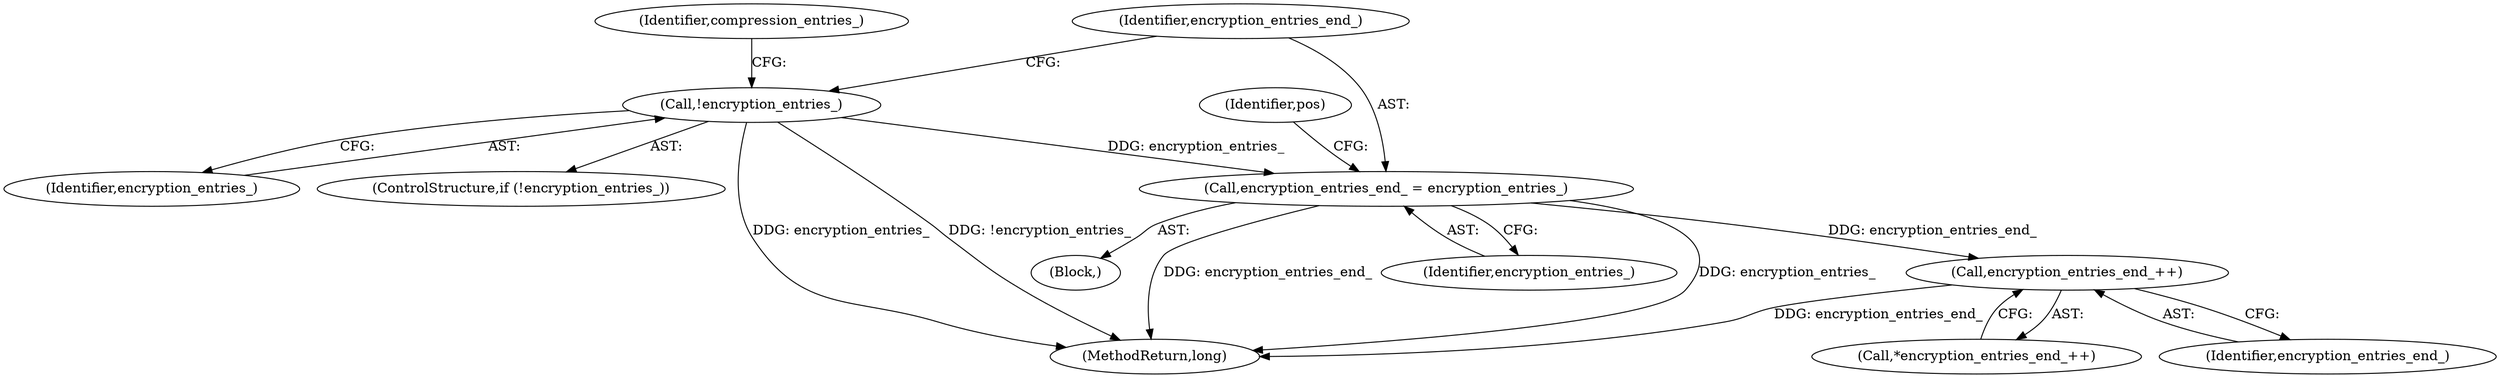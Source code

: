 digraph "0_Android_cc274e2abe8b2a6698a5c47d8aa4bb45f1f9538d_48@API" {
"1000348" [label="(Call,encryption_entries_end_++)"];
"1000213" [label="(Call,encryption_entries_end_ = encryption_entries_)"];
"1000205" [label="(Call,!encryption_entries_)"];
"1000214" [label="(Identifier,encryption_entries_end_)"];
"1000209" [label="(Identifier,compression_entries_)"];
"1000217" [label="(Identifier,pos)"];
"1000347" [label="(Call,*encryption_entries_end_++)"];
"1000215" [label="(Identifier,encryption_entries_)"];
"1000203" [label="(Block,)"];
"1000205" [label="(Call,!encryption_entries_)"];
"1000206" [label="(Identifier,encryption_entries_)"];
"1000204" [label="(ControlStructure,if (!encryption_entries_))"];
"1000348" [label="(Call,encryption_entries_end_++)"];
"1000349" [label="(Identifier,encryption_entries_end_)"];
"1000368" [label="(MethodReturn,long)"];
"1000213" [label="(Call,encryption_entries_end_ = encryption_entries_)"];
"1000348" -> "1000347"  [label="AST: "];
"1000348" -> "1000349"  [label="CFG: "];
"1000349" -> "1000348"  [label="AST: "];
"1000347" -> "1000348"  [label="CFG: "];
"1000348" -> "1000368"  [label="DDG: encryption_entries_end_"];
"1000213" -> "1000348"  [label="DDG: encryption_entries_end_"];
"1000213" -> "1000203"  [label="AST: "];
"1000213" -> "1000215"  [label="CFG: "];
"1000214" -> "1000213"  [label="AST: "];
"1000215" -> "1000213"  [label="AST: "];
"1000217" -> "1000213"  [label="CFG: "];
"1000213" -> "1000368"  [label="DDG: encryption_entries_end_"];
"1000213" -> "1000368"  [label="DDG: encryption_entries_"];
"1000205" -> "1000213"  [label="DDG: encryption_entries_"];
"1000205" -> "1000204"  [label="AST: "];
"1000205" -> "1000206"  [label="CFG: "];
"1000206" -> "1000205"  [label="AST: "];
"1000209" -> "1000205"  [label="CFG: "];
"1000214" -> "1000205"  [label="CFG: "];
"1000205" -> "1000368"  [label="DDG: encryption_entries_"];
"1000205" -> "1000368"  [label="DDG: !encryption_entries_"];
}
